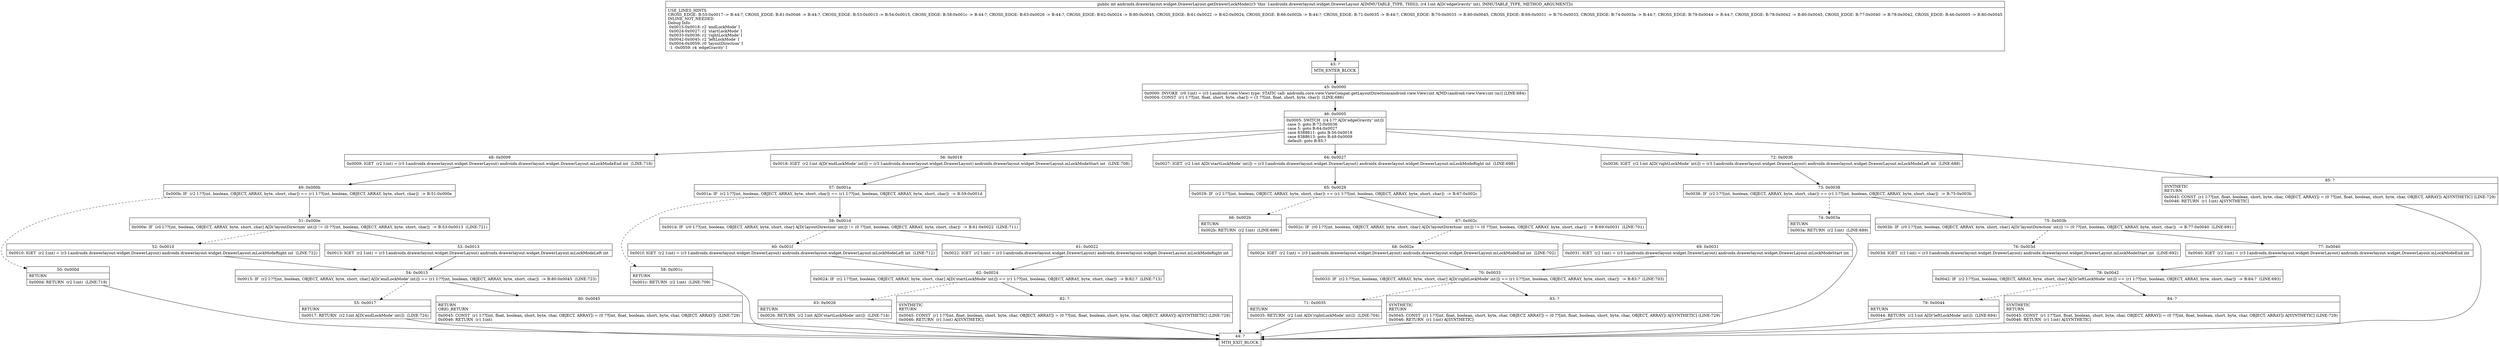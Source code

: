 digraph "CFG forandroidx.drawerlayout.widget.DrawerLayout.getDrawerLockMode(I)I" {
Node_43 [shape=record,label="{43\:\ ?|MTH_ENTER_BLOCK\l}"];
Node_45 [shape=record,label="{45\:\ 0x0000|0x0000: INVOKE  (r0 I:int) = (r3 I:android.view.View) type: STATIC call: androidx.core.view.ViewCompat.getLayoutDirection(android.view.View):int A[MD:(android.view.View):int (m)] (LINE:684)\l0x0004: CONST  (r1 I:??[int, float, short, byte, char]) = (3 ??[int, float, short, byte, char])  (LINE:686)\l}"];
Node_46 [shape=record,label="{46\:\ 0x0005|0x0005: SWITCH  (r4 I:?? A[D('edgeGravity' int)])\l case 3: goto B:72:0x0036\l case 5: goto B:64:0x0027\l case 8388611: goto B:56:0x0018\l case 8388613: goto B:48:0x0009\l default: goto B:85:? \l}"];
Node_48 [shape=record,label="{48\:\ 0x0009|0x0009: IGET  (r2 I:int) = (r3 I:androidx.drawerlayout.widget.DrawerLayout) androidx.drawerlayout.widget.DrawerLayout.mLockModeEnd int  (LINE:718)\l}"];
Node_49 [shape=record,label="{49\:\ 0x000b|0x000b: IF  (r2 I:??[int, boolean, OBJECT, ARRAY, byte, short, char]) == (r1 I:??[int, boolean, OBJECT, ARRAY, byte, short, char])  \-\> B:51:0x000e \l}"];
Node_50 [shape=record,label="{50\:\ 0x000d|RETURN\l|0x000d: RETURN  (r2 I:int)  (LINE:719)\l}"];
Node_44 [shape=record,label="{44\:\ ?|MTH_EXIT_BLOCK\l}"];
Node_51 [shape=record,label="{51\:\ 0x000e|0x000e: IF  (r0 I:??[int, boolean, OBJECT, ARRAY, byte, short, char] A[D('layoutDirection' int)]) != (0 ??[int, boolean, OBJECT, ARRAY, byte, short, char])  \-\> B:53:0x0013  (LINE:721)\l}"];
Node_52 [shape=record,label="{52\:\ 0x0010|0x0010: IGET  (r2 I:int) = (r3 I:androidx.drawerlayout.widget.DrawerLayout) androidx.drawerlayout.widget.DrawerLayout.mLockModeRight int  (LINE:722)\l}"];
Node_54 [shape=record,label="{54\:\ 0x0015|0x0015: IF  (r2 I:??[int, boolean, OBJECT, ARRAY, byte, short, char] A[D('endLockMode' int)]) == (r1 I:??[int, boolean, OBJECT, ARRAY, byte, short, char])  \-\> B:80:0x0045  (LINE:723)\l}"];
Node_55 [shape=record,label="{55\:\ 0x0017|RETURN\l|0x0017: RETURN  (r2 I:int A[D('endLockMode' int)])  (LINE:724)\l}"];
Node_80 [shape=record,label="{80\:\ 0x0045|RETURN\lORIG_RETURN\l|0x0045: CONST  (r1 I:??[int, float, boolean, short, byte, char, OBJECT, ARRAY]) = (0 ??[int, float, boolean, short, byte, char, OBJECT, ARRAY])  (LINE:729)\l0x0046: RETURN  (r1 I:int) \l}"];
Node_53 [shape=record,label="{53\:\ 0x0013|0x0013: IGET  (r2 I:int) = (r3 I:androidx.drawerlayout.widget.DrawerLayout) androidx.drawerlayout.widget.DrawerLayout.mLockModeLeft int \l}"];
Node_56 [shape=record,label="{56\:\ 0x0018|0x0018: IGET  (r2 I:int A[D('endLockMode' int)]) = (r3 I:androidx.drawerlayout.widget.DrawerLayout) androidx.drawerlayout.widget.DrawerLayout.mLockModeStart int  (LINE:708)\l}"];
Node_57 [shape=record,label="{57\:\ 0x001a|0x001a: IF  (r2 I:??[int, boolean, OBJECT, ARRAY, byte, short, char]) == (r1 I:??[int, boolean, OBJECT, ARRAY, byte, short, char])  \-\> B:59:0x001d \l}"];
Node_58 [shape=record,label="{58\:\ 0x001c|RETURN\l|0x001c: RETURN  (r2 I:int)  (LINE:709)\l}"];
Node_59 [shape=record,label="{59\:\ 0x001d|0x001d: IF  (r0 I:??[int, boolean, OBJECT, ARRAY, byte, short, char] A[D('layoutDirection' int)]) != (0 ??[int, boolean, OBJECT, ARRAY, byte, short, char])  \-\> B:61:0x0022  (LINE:711)\l}"];
Node_60 [shape=record,label="{60\:\ 0x001f|0x001f: IGET  (r2 I:int) = (r3 I:androidx.drawerlayout.widget.DrawerLayout) androidx.drawerlayout.widget.DrawerLayout.mLockModeLeft int  (LINE:712)\l}"];
Node_62 [shape=record,label="{62\:\ 0x0024|0x0024: IF  (r2 I:??[int, boolean, OBJECT, ARRAY, byte, short, char] A[D('startLockMode' int)]) == (r1 I:??[int, boolean, OBJECT, ARRAY, byte, short, char])  \-\> B:82:?  (LINE:713)\l}"];
Node_63 [shape=record,label="{63\:\ 0x0026|RETURN\l|0x0026: RETURN  (r2 I:int A[D('startLockMode' int)])  (LINE:714)\l}"];
Node_82 [shape=record,label="{82\:\ ?|SYNTHETIC\lRETURN\l|0x0045: CONST  (r1 I:??[int, float, boolean, short, byte, char, OBJECT, ARRAY]) = (0 ??[int, float, boolean, short, byte, char, OBJECT, ARRAY]) A[SYNTHETIC] (LINE:729)\l0x0046: RETURN  (r1 I:int) A[SYNTHETIC]\l}"];
Node_61 [shape=record,label="{61\:\ 0x0022|0x0022: IGET  (r2 I:int) = (r3 I:androidx.drawerlayout.widget.DrawerLayout) androidx.drawerlayout.widget.DrawerLayout.mLockModeRight int \l}"];
Node_64 [shape=record,label="{64\:\ 0x0027|0x0027: IGET  (r2 I:int A[D('startLockMode' int)]) = (r3 I:androidx.drawerlayout.widget.DrawerLayout) androidx.drawerlayout.widget.DrawerLayout.mLockModeRight int  (LINE:698)\l}"];
Node_65 [shape=record,label="{65\:\ 0x0029|0x0029: IF  (r2 I:??[int, boolean, OBJECT, ARRAY, byte, short, char]) == (r1 I:??[int, boolean, OBJECT, ARRAY, byte, short, char])  \-\> B:67:0x002c \l}"];
Node_66 [shape=record,label="{66\:\ 0x002b|RETURN\l|0x002b: RETURN  (r2 I:int)  (LINE:699)\l}"];
Node_67 [shape=record,label="{67\:\ 0x002c|0x002c: IF  (r0 I:??[int, boolean, OBJECT, ARRAY, byte, short, char] A[D('layoutDirection' int)]) != (0 ??[int, boolean, OBJECT, ARRAY, byte, short, char])  \-\> B:69:0x0031  (LINE:701)\l}"];
Node_68 [shape=record,label="{68\:\ 0x002e|0x002e: IGET  (r2 I:int) = (r3 I:androidx.drawerlayout.widget.DrawerLayout) androidx.drawerlayout.widget.DrawerLayout.mLockModeEnd int  (LINE:702)\l}"];
Node_70 [shape=record,label="{70\:\ 0x0033|0x0033: IF  (r2 I:??[int, boolean, OBJECT, ARRAY, byte, short, char] A[D('rightLockMode' int)]) == (r1 I:??[int, boolean, OBJECT, ARRAY, byte, short, char])  \-\> B:83:?  (LINE:703)\l}"];
Node_71 [shape=record,label="{71\:\ 0x0035|RETURN\l|0x0035: RETURN  (r2 I:int A[D('rightLockMode' int)])  (LINE:704)\l}"];
Node_83 [shape=record,label="{83\:\ ?|SYNTHETIC\lRETURN\l|0x0045: CONST  (r1 I:??[int, float, boolean, short, byte, char, OBJECT, ARRAY]) = (0 ??[int, float, boolean, short, byte, char, OBJECT, ARRAY]) A[SYNTHETIC] (LINE:729)\l0x0046: RETURN  (r1 I:int) A[SYNTHETIC]\l}"];
Node_69 [shape=record,label="{69\:\ 0x0031|0x0031: IGET  (r2 I:int) = (r3 I:androidx.drawerlayout.widget.DrawerLayout) androidx.drawerlayout.widget.DrawerLayout.mLockModeStart int \l}"];
Node_72 [shape=record,label="{72\:\ 0x0036|0x0036: IGET  (r2 I:int A[D('rightLockMode' int)]) = (r3 I:androidx.drawerlayout.widget.DrawerLayout) androidx.drawerlayout.widget.DrawerLayout.mLockModeLeft int  (LINE:688)\l}"];
Node_73 [shape=record,label="{73\:\ 0x0038|0x0038: IF  (r2 I:??[int, boolean, OBJECT, ARRAY, byte, short, char]) == (r1 I:??[int, boolean, OBJECT, ARRAY, byte, short, char])  \-\> B:75:0x003b \l}"];
Node_74 [shape=record,label="{74\:\ 0x003a|RETURN\l|0x003a: RETURN  (r2 I:int)  (LINE:689)\l}"];
Node_75 [shape=record,label="{75\:\ 0x003b|0x003b: IF  (r0 I:??[int, boolean, OBJECT, ARRAY, byte, short, char] A[D('layoutDirection' int)]) != (0 ??[int, boolean, OBJECT, ARRAY, byte, short, char])  \-\> B:77:0x0040  (LINE:691)\l}"];
Node_76 [shape=record,label="{76\:\ 0x003d|0x003d: IGET  (r2 I:int) = (r3 I:androidx.drawerlayout.widget.DrawerLayout) androidx.drawerlayout.widget.DrawerLayout.mLockModeStart int  (LINE:692)\l}"];
Node_78 [shape=record,label="{78\:\ 0x0042|0x0042: IF  (r2 I:??[int, boolean, OBJECT, ARRAY, byte, short, char] A[D('leftLockMode' int)]) == (r1 I:??[int, boolean, OBJECT, ARRAY, byte, short, char])  \-\> B:84:?  (LINE:693)\l}"];
Node_79 [shape=record,label="{79\:\ 0x0044|RETURN\l|0x0044: RETURN  (r2 I:int A[D('leftLockMode' int)])  (LINE:694)\l}"];
Node_84 [shape=record,label="{84\:\ ?|SYNTHETIC\lRETURN\l|0x0045: CONST  (r1 I:??[int, float, boolean, short, byte, char, OBJECT, ARRAY]) = (0 ??[int, float, boolean, short, byte, char, OBJECT, ARRAY]) A[SYNTHETIC] (LINE:729)\l0x0046: RETURN  (r1 I:int) A[SYNTHETIC]\l}"];
Node_77 [shape=record,label="{77\:\ 0x0040|0x0040: IGET  (r2 I:int) = (r3 I:androidx.drawerlayout.widget.DrawerLayout) androidx.drawerlayout.widget.DrawerLayout.mLockModeEnd int \l}"];
Node_85 [shape=record,label="{85\:\ ?|SYNTHETIC\lRETURN\l|0x0045: CONST  (r1 I:??[int, float, boolean, short, byte, char, OBJECT, ARRAY]) = (0 ??[int, float, boolean, short, byte, char, OBJECT, ARRAY]) A[SYNTHETIC] (LINE:729)\l0x0046: RETURN  (r1 I:int) A[SYNTHETIC]\l}"];
MethodNode[shape=record,label="{public int androidx.drawerlayout.widget.DrawerLayout.getDrawerLockMode((r3 'this' I:androidx.drawerlayout.widget.DrawerLayout A[IMMUTABLE_TYPE, THIS]), (r4 I:int A[D('edgeGravity' int), IMMUTABLE_TYPE, METHOD_ARGUMENT]))  | USE_LINES_HINTS\lCROSS_EDGE: B:55:0x0017 \-\> B:44:?, CROSS_EDGE: B:81:0x0046 \-\> B:44:?, CROSS_EDGE: B:53:0x0013 \-\> B:54:0x0015, CROSS_EDGE: B:58:0x001c \-\> B:44:?, CROSS_EDGE: B:63:0x0026 \-\> B:44:?, CROSS_EDGE: B:62:0x0024 \-\> B:80:0x0045, CROSS_EDGE: B:61:0x0022 \-\> B:62:0x0024, CROSS_EDGE: B:66:0x002b \-\> B:44:?, CROSS_EDGE: B:71:0x0035 \-\> B:44:?, CROSS_EDGE: B:70:0x0033 \-\> B:80:0x0045, CROSS_EDGE: B:69:0x0031 \-\> B:70:0x0033, CROSS_EDGE: B:74:0x003a \-\> B:44:?, CROSS_EDGE: B:79:0x0044 \-\> B:44:?, CROSS_EDGE: B:78:0x0042 \-\> B:80:0x0045, CROSS_EDGE: B:77:0x0040 \-\> B:78:0x0042, CROSS_EDGE: B:46:0x0005 \-\> B:80:0x0045\lINLINE_NOT_NEEDED\lDebug Info:\l  0x0015\-0x0018: r2 'endLockMode' I\l  0x0024\-0x0027: r2 'startLockMode' I\l  0x0033\-0x0036: r2 'rightLockMode' I\l  0x0042\-0x0045: r2 'leftLockMode' I\l  0x0004\-0x0059: r0 'layoutDirection' I\l  \-1 \-0x0059: r4 'edgeGravity' I\l}"];
MethodNode -> Node_43;Node_43 -> Node_45;
Node_45 -> Node_46;
Node_46 -> Node_48;
Node_46 -> Node_56;
Node_46 -> Node_64;
Node_46 -> Node_72;
Node_46 -> Node_85;
Node_48 -> Node_49;
Node_49 -> Node_50[style=dashed];
Node_49 -> Node_51;
Node_50 -> Node_44;
Node_51 -> Node_52[style=dashed];
Node_51 -> Node_53;
Node_52 -> Node_54;
Node_54 -> Node_55[style=dashed];
Node_54 -> Node_80;
Node_55 -> Node_44;
Node_80 -> Node_44;
Node_53 -> Node_54;
Node_56 -> Node_57;
Node_57 -> Node_58[style=dashed];
Node_57 -> Node_59;
Node_58 -> Node_44;
Node_59 -> Node_60[style=dashed];
Node_59 -> Node_61;
Node_60 -> Node_62;
Node_62 -> Node_63[style=dashed];
Node_62 -> Node_82;
Node_63 -> Node_44;
Node_82 -> Node_44;
Node_61 -> Node_62;
Node_64 -> Node_65;
Node_65 -> Node_66[style=dashed];
Node_65 -> Node_67;
Node_66 -> Node_44;
Node_67 -> Node_68[style=dashed];
Node_67 -> Node_69;
Node_68 -> Node_70;
Node_70 -> Node_71[style=dashed];
Node_70 -> Node_83;
Node_71 -> Node_44;
Node_83 -> Node_44;
Node_69 -> Node_70;
Node_72 -> Node_73;
Node_73 -> Node_74[style=dashed];
Node_73 -> Node_75;
Node_74 -> Node_44;
Node_75 -> Node_76[style=dashed];
Node_75 -> Node_77;
Node_76 -> Node_78;
Node_78 -> Node_79[style=dashed];
Node_78 -> Node_84;
Node_79 -> Node_44;
Node_84 -> Node_44;
Node_77 -> Node_78;
Node_85 -> Node_44;
}


